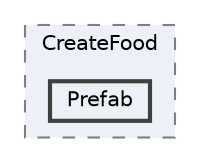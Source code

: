 digraph "003_Item/Window/RecipeWindow/Prefab/CreateFood/Prefab"
{
 // LATEX_PDF_SIZE
  bgcolor="transparent";
  edge [fontname=Helvetica,fontsize=10,labelfontname=Helvetica,labelfontsize=10];
  node [fontname=Helvetica,fontsize=10,shape=box,height=0.2,width=0.4];
  compound=true
  subgraph clusterdir_832c64c172686d4edaf84c061d421a84 {
    graph [ bgcolor="#edf0f7", pencolor="grey50", label="CreateFood", fontname=Helvetica,fontsize=10 style="filled,dashed", URL="dir_832c64c172686d4edaf84c061d421a84.html",tooltip=""]
  dir_5a5ba430e69e064fe45aa30dba142547 [label="Prefab", fillcolor="#edf0f7", color="grey25", style="filled,bold", URL="dir_5a5ba430e69e064fe45aa30dba142547.html",tooltip=""];
  }
}
